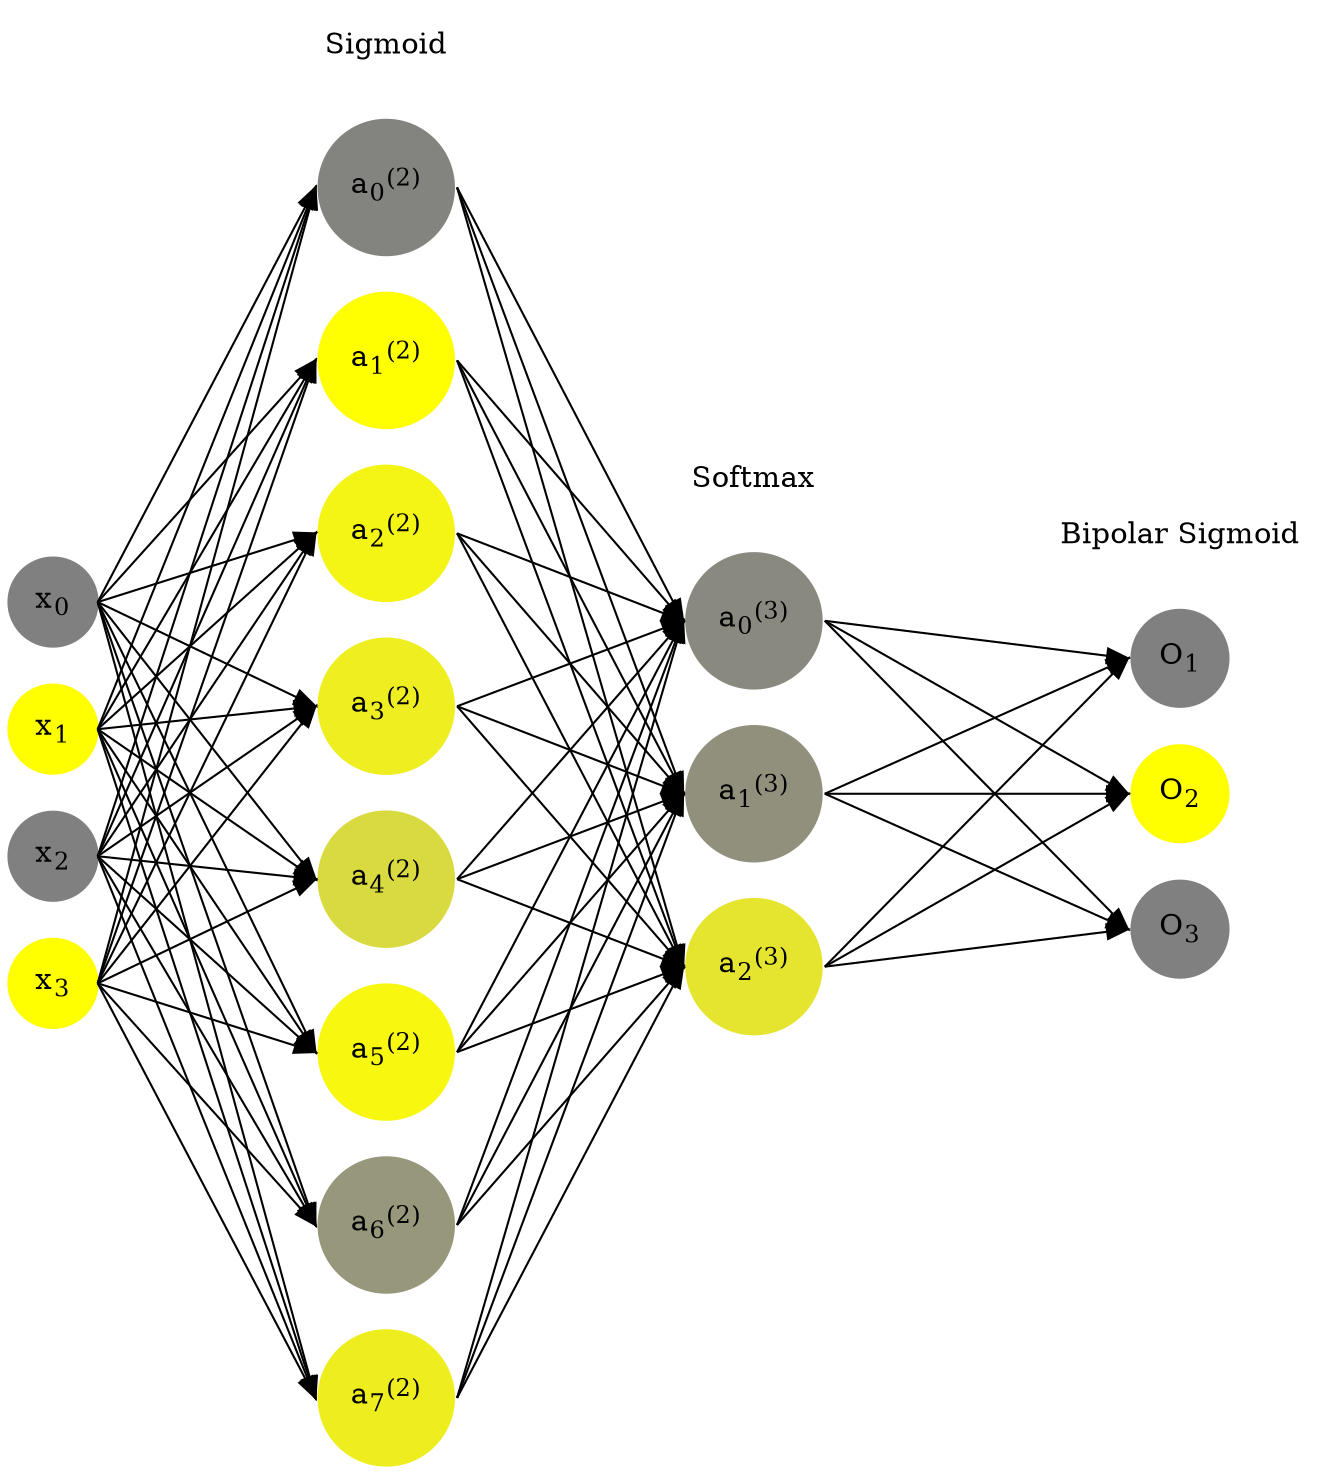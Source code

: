 digraph G {
	rankdir = LR;
	splines=false;
	edge[style=invis];
	ranksep= 1.4;
	{
	node [shape=circle, color="0.1667, 0.0, 0.5", style=filled, fillcolor="0.1667, 0.0, 0.5"];
	x0 [label=<x<sub>0</sub>>];
	}
	{
	node [shape=circle, color="0.1667, 1.0, 1.0", style=filled, fillcolor="0.1667, 1.0, 1.0"];
	x1 [label=<x<sub>1</sub>>];
	}
	{
	node [shape=circle, color="0.1667, 0.0, 0.5", style=filled, fillcolor="0.1667, 0.0, 0.5"];
	x2 [label=<x<sub>2</sub>>];
	}
	{
	node [shape=circle, color="0.1667, 1.0, 1.0", style=filled, fillcolor="0.1667, 1.0, 1.0"];
	x3 [label=<x<sub>3</sub>>];
	}
	{
	node [shape=circle, color="0.1667, 0.023559, 0.511780", style=filled, fillcolor="0.1667, 0.023559, 0.511780"];
	a02 [label=<a<sub>0</sub><sup>(2)</sup>>];
	}
	{
	node [shape=circle, color="0.1667, 0.994602, 0.997301", style=filled, fillcolor="0.1667, 0.994602, 0.997301"];
	a12 [label=<a<sub>1</sub><sup>(2)</sup>>];
	}
	{
	node [shape=circle, color="0.1667, 0.911704, 0.955852", style=filled, fillcolor="0.1667, 0.911704, 0.955852"];
	a22 [label=<a<sub>2</sub><sup>(2)</sup>>];
	}
	{
	node [shape=circle, color="0.1667, 0.864154, 0.932077", style=filled, fillcolor="0.1667, 0.864154, 0.932077"];
	a32 [label=<a<sub>3</sub><sup>(2)</sup>>];
	}
	{
	node [shape=circle, color="0.1667, 0.702262, 0.851131", style=filled, fillcolor="0.1667, 0.702262, 0.851131"];
	a42 [label=<a<sub>4</sub><sup>(2)</sup>>];
	}
	{
	node [shape=circle, color="0.1667, 0.936051, 0.968026", style=filled, fillcolor="0.1667, 0.936051, 0.968026"];
	a52 [label=<a<sub>5</sub><sup>(2)</sup>>];
	}
	{
	node [shape=circle, color="0.1667, 0.186134, 0.593067", style=filled, fillcolor="0.1667, 0.186134, 0.593067"];
	a62 [label=<a<sub>6</sub><sup>(2)</sup>>];
	}
	{
	node [shape=circle, color="0.1667, 0.866959, 0.933479", style=filled, fillcolor="0.1667, 0.866959, 0.933479"];
	a72 [label=<a<sub>7</sub><sup>(2)</sup>>];
	}
	{
	node [shape=circle, color="0.1667, 0.077519, 0.538759", style=filled, fillcolor="0.1667, 0.077519, 0.538759"];
	a03 [label=<a<sub>0</sub><sup>(3)</sup>>];
	}
	{
	node [shape=circle, color="0.1667, 0.127379, 0.563689", style=filled, fillcolor="0.1667, 0.127379, 0.563689"];
	a13 [label=<a<sub>1</sub><sup>(3)</sup>>];
	}
	{
	node [shape=circle, color="0.1667, 0.795103, 0.897551", style=filled, fillcolor="0.1667, 0.795103, 0.897551"];
	a23 [label=<a<sub>2</sub><sup>(3)</sup>>];
	}
	{
	node [shape=circle, color="0.1667, 0.0, 0.5", style=filled, fillcolor="0.1667, 0.0, 0.5"];
	O1 [label=<O<sub>1</sub>>];
	}
	{
	node [shape=circle, color="0.1667, 1.0, 1.0", style=filled, fillcolor="0.1667, 1.0, 1.0"];
	O2 [label=<O<sub>2</sub>>];
	}
	{
	node [shape=circle, color="0.1667, 0.0, 0.5", style=filled, fillcolor="0.1667, 0.0, 0.5"];
	O3 [label=<O<sub>3</sub>>];
	}
	{
	rank=same;
	x0->x1->x2->x3;
	}
	{
	rank=same;
	a02->a12->a22->a32->a42->a52->a62->a72;
	}
	{
	rank=same;
	a03->a13->a23;
	}
	{
	rank=same;
	O1->O2->O3;
	}
	l1 [shape=plaintext,label="Sigmoid"];
	l1->a02;
	{rank=same; l1;a02};
	l2 [shape=plaintext,label="Softmax"];
	l2->a03;
	{rank=same; l2;a03};
	l3 [shape=plaintext,label="Bipolar Sigmoid"];
	l3->O1;
	{rank=same; l3;O1};
edge[style=solid, tailport=e, headport=w];
	{x0;x1;x2;x3} -> {a02;a12;a22;a32;a42;a52;a62;a72};
	{a02;a12;a22;a32;a42;a52;a62;a72} -> {a03;a13;a23};
	{a03;a13;a23} -> {O1,O2,O3};
}